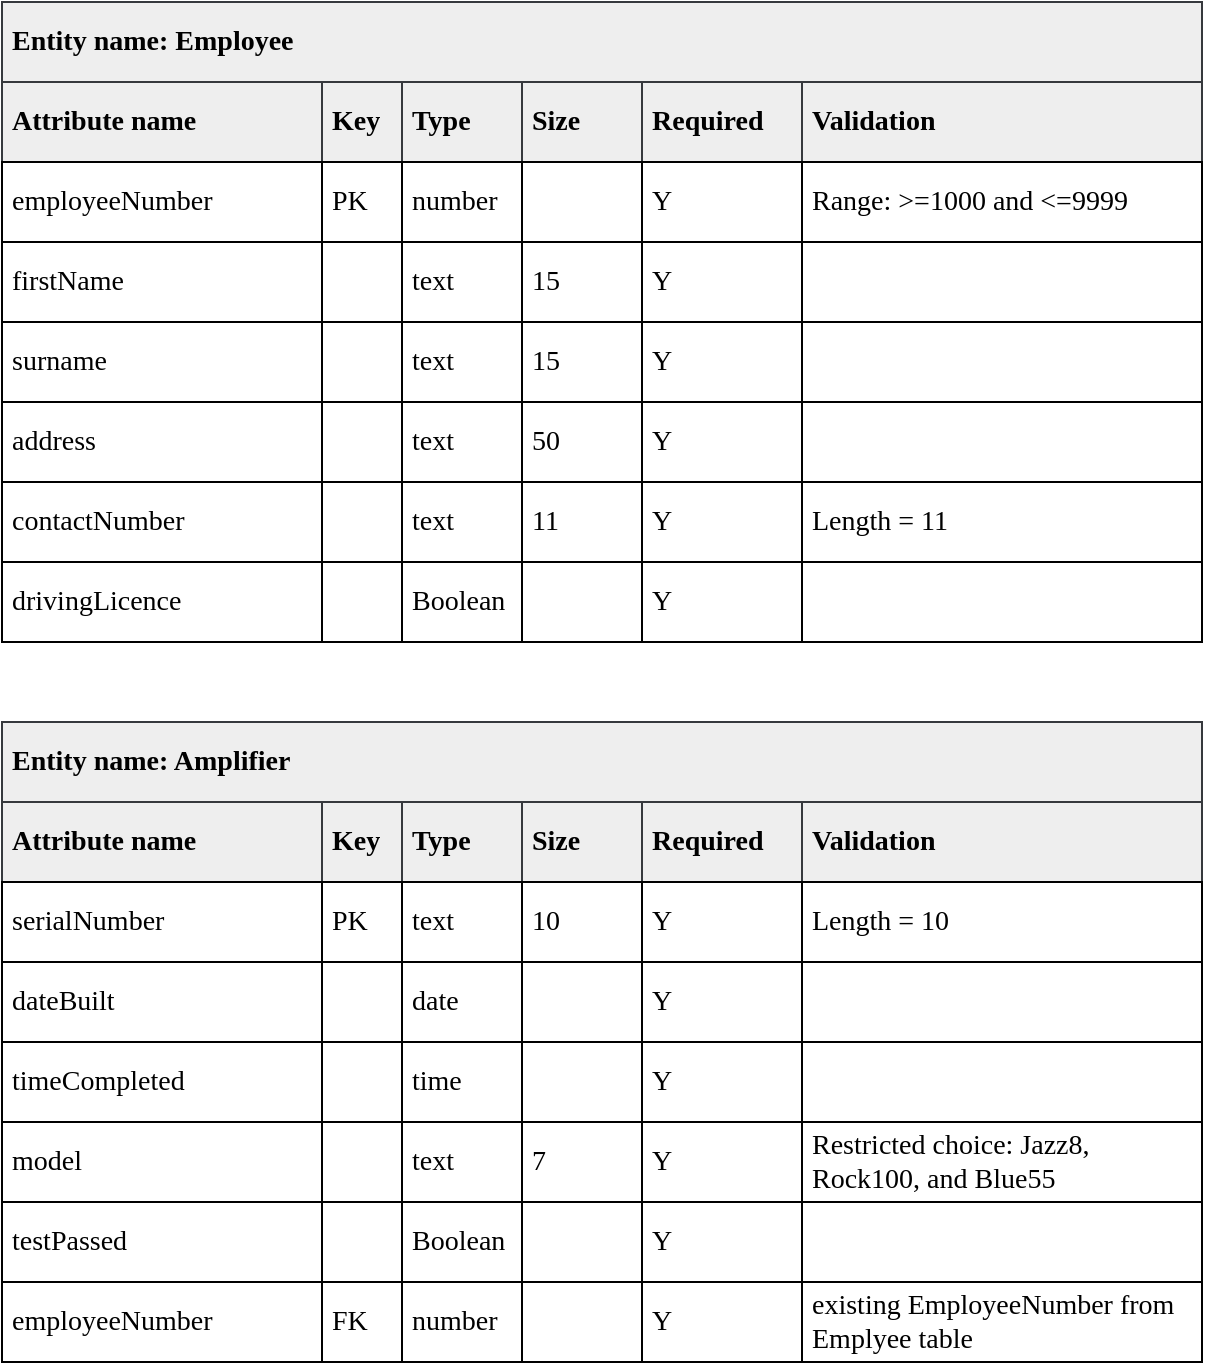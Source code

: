 <mxfile version="24.7.8">
  <diagram id="0Y_F3JKDtUvDiH00Rdu2" name="dd">
    <mxGraphModel dx="882" dy="677" grid="1" gridSize="10" guides="1" tooltips="1" connect="1" arrows="1" fold="1" page="1" pageScale="1" pageWidth="1169" pageHeight="827" math="0" shadow="0">
      <root>
        <mxCell id="LSCPXoOIDMUUCBiLSQv5-0" />
        <mxCell id="LSCPXoOIDMUUCBiLSQv5-1" parent="LSCPXoOIDMUUCBiLSQv5-0" />
        <mxCell id="LSCPXoOIDMUUCBiLSQv5-2" value="Entity&amp;nbsp;name: Employee" style="rounded=0;whiteSpace=wrap;html=1;align=left;fontFamily=Trebuchet MS;fontStyle=1;fontSize=14;fillColor=#eeeeee;strokeColor=#36393d;spacing=5;" parent="LSCPXoOIDMUUCBiLSQv5-1" vertex="1">
          <mxGeometry x="240" y="40" width="600" height="40" as="geometry" />
        </mxCell>
        <mxCell id="LSCPXoOIDMUUCBiLSQv5-3" value="Attribute name" style="rounded=0;whiteSpace=wrap;html=1;align=left;fontStyle=1;fontFamily=Trebuchet MS;fontSize=14;fillColor=#eeeeee;strokeColor=#36393d;spacing=5;" parent="LSCPXoOIDMUUCBiLSQv5-1" vertex="1">
          <mxGeometry x="240" y="80" width="160" height="40" as="geometry" />
        </mxCell>
        <mxCell id="LSCPXoOIDMUUCBiLSQv5-4" value="employeeNumber" style="rounded=0;whiteSpace=wrap;html=1;align=left;fontFamily=Trebuchet MS;fontSize=14;spacing=5;" parent="LSCPXoOIDMUUCBiLSQv5-1" vertex="1">
          <mxGeometry x="240" y="120" width="160" height="40" as="geometry" />
        </mxCell>
        <mxCell id="LSCPXoOIDMUUCBiLSQv5-5" value="firstName" style="rounded=0;whiteSpace=wrap;html=1;align=left;fontFamily=Trebuchet MS;fontSize=14;spacing=5;" parent="LSCPXoOIDMUUCBiLSQv5-1" vertex="1">
          <mxGeometry x="240" y="160" width="160" height="40" as="geometry" />
        </mxCell>
        <mxCell id="LSCPXoOIDMUUCBiLSQv5-6" value="address" style="rounded=0;whiteSpace=wrap;html=1;align=left;fontFamily=Trebuchet MS;fontSize=14;spacing=5;" parent="LSCPXoOIDMUUCBiLSQv5-1" vertex="1">
          <mxGeometry x="240" y="240" width="160" height="40" as="geometry" />
        </mxCell>
        <mxCell id="LSCPXoOIDMUUCBiLSQv5-7" value="contactNumber" style="rounded=0;whiteSpace=wrap;html=1;align=left;fontFamily=Trebuchet MS;fontSize=14;spacing=5;" parent="LSCPXoOIDMUUCBiLSQv5-1" vertex="1">
          <mxGeometry x="240" y="280" width="160" height="40" as="geometry" />
        </mxCell>
        <mxCell id="LSCPXoOIDMUUCBiLSQv5-8" value="Key&lt;br style=&quot;font-size: 14px;&quot;&gt;" style="rounded=0;whiteSpace=wrap;html=1;align=left;fontStyle=1;fontFamily=Trebuchet MS;fontSize=14;fillColor=#eeeeee;strokeColor=#36393d;spacing=5;" parent="LSCPXoOIDMUUCBiLSQv5-1" vertex="1">
          <mxGeometry x="400" y="80" width="40" height="40" as="geometry" />
        </mxCell>
        <mxCell id="LSCPXoOIDMUUCBiLSQv5-9" value="PK" style="rounded=0;whiteSpace=wrap;html=1;align=left;fontStyle=0;fontFamily=Trebuchet MS;fontSize=14;spacing=5;" parent="LSCPXoOIDMUUCBiLSQv5-1" vertex="1">
          <mxGeometry x="400" y="120" width="40" height="40" as="geometry" />
        </mxCell>
        <mxCell id="LSCPXoOIDMUUCBiLSQv5-10" value="" style="rounded=0;whiteSpace=wrap;html=1;align=left;fontStyle=0;fontFamily=Trebuchet MS;fontSize=14;spacing=5;" parent="LSCPXoOIDMUUCBiLSQv5-1" vertex="1">
          <mxGeometry x="400" y="160" width="40" height="40" as="geometry" />
        </mxCell>
        <mxCell id="LSCPXoOIDMUUCBiLSQv5-11" value="" style="rounded=0;whiteSpace=wrap;html=1;align=left;fontStyle=0;fontFamily=Trebuchet MS;fontSize=14;spacing=5;" parent="LSCPXoOIDMUUCBiLSQv5-1" vertex="1">
          <mxGeometry x="400" y="240" width="40" height="40" as="geometry" />
        </mxCell>
        <mxCell id="LSCPXoOIDMUUCBiLSQv5-12" value="" style="rounded=0;whiteSpace=wrap;html=1;align=left;fontStyle=0;fontFamily=Trebuchet MS;fontSize=14;spacing=5;" parent="LSCPXoOIDMUUCBiLSQv5-1" vertex="1">
          <mxGeometry x="400" y="280" width="40" height="40" as="geometry" />
        </mxCell>
        <mxCell id="LSCPXoOIDMUUCBiLSQv5-13" value="Type" style="rounded=0;whiteSpace=wrap;html=1;align=left;fontStyle=1;fontFamily=Trebuchet MS;fontSize=14;fillColor=#eeeeee;strokeColor=#36393d;spacing=5;" parent="LSCPXoOIDMUUCBiLSQv5-1" vertex="1">
          <mxGeometry x="440" y="80" width="60" height="40" as="geometry" />
        </mxCell>
        <mxCell id="LSCPXoOIDMUUCBiLSQv5-14" value="number" style="rounded=0;whiteSpace=wrap;html=1;align=left;fontStyle=0;fontFamily=Trebuchet MS;fontSize=14;spacing=5;" parent="LSCPXoOIDMUUCBiLSQv5-1" vertex="1">
          <mxGeometry x="440" y="120" width="60" height="40" as="geometry" />
        </mxCell>
        <mxCell id="LSCPXoOIDMUUCBiLSQv5-15" value="text" style="rounded=0;whiteSpace=wrap;html=1;align=left;fontStyle=0;fontFamily=Trebuchet MS;fontSize=14;spacing=5;" parent="LSCPXoOIDMUUCBiLSQv5-1" vertex="1">
          <mxGeometry x="440" y="160" width="60" height="40" as="geometry" />
        </mxCell>
        <mxCell id="LSCPXoOIDMUUCBiLSQv5-16" value="text" style="rounded=0;whiteSpace=wrap;html=1;align=left;fontStyle=0;fontFamily=Trebuchet MS;fontSize=14;spacing=5;" parent="LSCPXoOIDMUUCBiLSQv5-1" vertex="1">
          <mxGeometry x="440" y="240" width="60" height="40" as="geometry" />
        </mxCell>
        <mxCell id="LSCPXoOIDMUUCBiLSQv5-17" value="text" style="rounded=0;whiteSpace=wrap;html=1;align=left;fontStyle=0;fontFamily=Trebuchet MS;fontSize=14;spacing=5;" parent="LSCPXoOIDMUUCBiLSQv5-1" vertex="1">
          <mxGeometry x="440" y="280" width="60" height="40" as="geometry" />
        </mxCell>
        <mxCell id="LSCPXoOIDMUUCBiLSQv5-18" value="Size" style="rounded=0;whiteSpace=wrap;html=1;align=left;fontStyle=1;fontFamily=Trebuchet MS;fontSize=14;fillColor=#eeeeee;strokeColor=#36393d;spacing=5;" parent="LSCPXoOIDMUUCBiLSQv5-1" vertex="1">
          <mxGeometry x="500" y="80" width="60" height="40" as="geometry" />
        </mxCell>
        <mxCell id="LSCPXoOIDMUUCBiLSQv5-19" value="" style="rounded=0;whiteSpace=wrap;html=1;align=left;fontStyle=0;fontFamily=Trebuchet MS;fontSize=14;spacing=5;" parent="LSCPXoOIDMUUCBiLSQv5-1" vertex="1">
          <mxGeometry x="500" y="120" width="60" height="40" as="geometry" />
        </mxCell>
        <mxCell id="LSCPXoOIDMUUCBiLSQv5-20" value="15" style="rounded=0;whiteSpace=wrap;html=1;align=left;fontStyle=0;fontFamily=Trebuchet MS;fontSize=14;spacing=5;" parent="LSCPXoOIDMUUCBiLSQv5-1" vertex="1">
          <mxGeometry x="500" y="160" width="60" height="40" as="geometry" />
        </mxCell>
        <mxCell id="LSCPXoOIDMUUCBiLSQv5-21" value="50" style="rounded=0;whiteSpace=wrap;html=1;align=left;fontStyle=0;fontFamily=Trebuchet MS;fontSize=14;spacing=5;" parent="LSCPXoOIDMUUCBiLSQv5-1" vertex="1">
          <mxGeometry x="500" y="240" width="60" height="40" as="geometry" />
        </mxCell>
        <mxCell id="LSCPXoOIDMUUCBiLSQv5-22" value="11" style="rounded=0;whiteSpace=wrap;html=1;align=left;fontStyle=0;fontFamily=Trebuchet MS;fontSize=14;spacing=5;" parent="LSCPXoOIDMUUCBiLSQv5-1" vertex="1">
          <mxGeometry x="500" y="280" width="60" height="40" as="geometry" />
        </mxCell>
        <mxCell id="LSCPXoOIDMUUCBiLSQv5-23" value="Required" style="rounded=0;whiteSpace=wrap;html=1;align=left;fontStyle=1;fontFamily=Trebuchet MS;fontSize=14;fillColor=#eeeeee;strokeColor=#36393d;spacing=5;" parent="LSCPXoOIDMUUCBiLSQv5-1" vertex="1">
          <mxGeometry x="560" y="80" width="80" height="40" as="geometry" />
        </mxCell>
        <mxCell id="LSCPXoOIDMUUCBiLSQv5-24" value="Y" style="rounded=0;whiteSpace=wrap;html=1;align=left;fontStyle=0;fontFamily=Trebuchet MS;fontSize=14;spacing=5;" parent="LSCPXoOIDMUUCBiLSQv5-1" vertex="1">
          <mxGeometry x="560" y="280" width="80" height="40" as="geometry" />
        </mxCell>
        <mxCell id="LSCPXoOIDMUUCBiLSQv5-25" value="Y" style="rounded=0;whiteSpace=wrap;html=1;align=left;fontStyle=0;fontFamily=Trebuchet MS;fontSize=14;spacing=5;" parent="LSCPXoOIDMUUCBiLSQv5-1" vertex="1">
          <mxGeometry x="560" y="120" width="80" height="40" as="geometry" />
        </mxCell>
        <mxCell id="LSCPXoOIDMUUCBiLSQv5-26" value="Y" style="rounded=0;whiteSpace=wrap;html=1;align=left;fontStyle=0;fontFamily=Trebuchet MS;fontSize=14;spacing=5;" parent="LSCPXoOIDMUUCBiLSQv5-1" vertex="1">
          <mxGeometry x="560" y="160" width="80" height="40" as="geometry" />
        </mxCell>
        <mxCell id="LSCPXoOIDMUUCBiLSQv5-27" value="Y" style="rounded=0;whiteSpace=wrap;html=1;align=left;fontStyle=0;fontFamily=Trebuchet MS;fontSize=14;spacing=5;" parent="LSCPXoOIDMUUCBiLSQv5-1" vertex="1">
          <mxGeometry x="560" y="240" width="80" height="40" as="geometry" />
        </mxCell>
        <mxCell id="LSCPXoOIDMUUCBiLSQv5-28" value="Validation" style="rounded=0;whiteSpace=wrap;html=1;align=left;fontStyle=1;fontFamily=Trebuchet MS;fontSize=14;fillColor=#eeeeee;strokeColor=#36393d;spacing=5;" parent="LSCPXoOIDMUUCBiLSQv5-1" vertex="1">
          <mxGeometry x="640" y="80" width="200" height="40" as="geometry" />
        </mxCell>
        <mxCell id="LSCPXoOIDMUUCBiLSQv5-29" value="&lt;span&gt;Range: &amp;gt;=1000 and &amp;lt;=9999&lt;/span&gt;" style="rounded=0;whiteSpace=wrap;html=1;align=left;fontStyle=0;fontFamily=Trebuchet MS;fontSize=14;spacing=5;" parent="LSCPXoOIDMUUCBiLSQv5-1" vertex="1">
          <mxGeometry x="640" y="120" width="200" height="40" as="geometry" />
        </mxCell>
        <mxCell id="LSCPXoOIDMUUCBiLSQv5-30" value="" style="rounded=0;whiteSpace=wrap;html=1;align=left;fontStyle=0;fontFamily=Trebuchet MS;fontSize=14;spacing=5;" parent="LSCPXoOIDMUUCBiLSQv5-1" vertex="1">
          <mxGeometry x="640" y="160" width="200" height="40" as="geometry" />
        </mxCell>
        <mxCell id="LSCPXoOIDMUUCBiLSQv5-31" value="" style="rounded=0;whiteSpace=wrap;html=1;align=left;fontStyle=0;fontFamily=Trebuchet MS;fontSize=14;spacing=5;" parent="LSCPXoOIDMUUCBiLSQv5-1" vertex="1">
          <mxGeometry x="640" y="240" width="200" height="40" as="geometry" />
        </mxCell>
        <mxCell id="LSCPXoOIDMUUCBiLSQv5-32" value="&lt;span&gt;Length = 11&lt;/span&gt;" style="rounded=0;whiteSpace=wrap;html=1;align=left;fontStyle=0;fontFamily=Trebuchet MS;fontSize=14;spacing=5;" parent="LSCPXoOIDMUUCBiLSQv5-1" vertex="1">
          <mxGeometry x="640" y="280" width="200" height="40" as="geometry" />
        </mxCell>
        <mxCell id="LSCPXoOIDMUUCBiLSQv5-33" value="Entity&amp;nbsp;name: Amplifier" style="rounded=0;whiteSpace=wrap;html=1;align=left;fontFamily=Trebuchet MS;fontStyle=1;fontSize=14;fillColor=#eeeeee;strokeColor=#36393d;spacing=5;" parent="LSCPXoOIDMUUCBiLSQv5-1" vertex="1">
          <mxGeometry x="240" y="400" width="600" height="40" as="geometry" />
        </mxCell>
        <mxCell id="LSCPXoOIDMUUCBiLSQv5-34" value="Attribute name" style="rounded=0;whiteSpace=wrap;html=1;align=left;fontStyle=1;fontFamily=Trebuchet MS;fontSize=14;fillColor=#eeeeee;strokeColor=#36393d;spacing=5;" parent="LSCPXoOIDMUUCBiLSQv5-1" vertex="1">
          <mxGeometry x="240" y="440" width="160" height="40" as="geometry" />
        </mxCell>
        <mxCell id="LSCPXoOIDMUUCBiLSQv5-35" value="serialNumber" style="rounded=0;whiteSpace=wrap;html=1;align=left;fontFamily=Trebuchet MS;fontSize=14;spacing=5;" parent="LSCPXoOIDMUUCBiLSQv5-1" vertex="1">
          <mxGeometry x="240" y="480" width="160" height="40" as="geometry" />
        </mxCell>
        <mxCell id="LSCPXoOIDMUUCBiLSQv5-36" value="dateBuilt" style="rounded=0;whiteSpace=wrap;html=1;align=left;fontFamily=Trebuchet MS;fontSize=14;spacing=5;" parent="LSCPXoOIDMUUCBiLSQv5-1" vertex="1">
          <mxGeometry x="240" y="520" width="160" height="40" as="geometry" />
        </mxCell>
        <mxCell id="LSCPXoOIDMUUCBiLSQv5-37" value="timeCompleted" style="rounded=0;whiteSpace=wrap;html=1;align=left;fontFamily=Trebuchet MS;fontSize=14;spacing=5;" parent="LSCPXoOIDMUUCBiLSQv5-1" vertex="1">
          <mxGeometry x="240" y="560" width="160" height="40" as="geometry" />
        </mxCell>
        <mxCell id="LSCPXoOIDMUUCBiLSQv5-38" value="model" style="rounded=0;whiteSpace=wrap;html=1;align=left;fontFamily=Trebuchet MS;fontSize=14;spacing=5;" parent="LSCPXoOIDMUUCBiLSQv5-1" vertex="1">
          <mxGeometry x="240" y="600" width="160" height="40" as="geometry" />
        </mxCell>
        <mxCell id="LSCPXoOIDMUUCBiLSQv5-39" value="Key&lt;br style=&quot;font-size: 14px;&quot;&gt;" style="rounded=0;whiteSpace=wrap;html=1;align=left;fontStyle=1;fontFamily=Trebuchet MS;fontSize=14;fillColor=#eeeeee;strokeColor=#36393d;spacing=5;" parent="LSCPXoOIDMUUCBiLSQv5-1" vertex="1">
          <mxGeometry x="400" y="440" width="40" height="40" as="geometry" />
        </mxCell>
        <mxCell id="LSCPXoOIDMUUCBiLSQv5-40" value="PK" style="rounded=0;whiteSpace=wrap;html=1;align=left;fontStyle=0;fontFamily=Trebuchet MS;fontSize=14;spacing=5;" parent="LSCPXoOIDMUUCBiLSQv5-1" vertex="1">
          <mxGeometry x="400" y="480" width="40" height="40" as="geometry" />
        </mxCell>
        <mxCell id="LSCPXoOIDMUUCBiLSQv5-41" value="" style="rounded=0;whiteSpace=wrap;html=1;align=left;fontStyle=0;fontFamily=Trebuchet MS;fontSize=14;spacing=5;" parent="LSCPXoOIDMUUCBiLSQv5-1" vertex="1">
          <mxGeometry x="400" y="520" width="40" height="40" as="geometry" />
        </mxCell>
        <mxCell id="LSCPXoOIDMUUCBiLSQv5-42" value="" style="rounded=0;whiteSpace=wrap;html=1;align=left;fontStyle=0;fontFamily=Trebuchet MS;fontSize=14;spacing=5;" parent="LSCPXoOIDMUUCBiLSQv5-1" vertex="1">
          <mxGeometry x="400" y="560" width="40" height="40" as="geometry" />
        </mxCell>
        <mxCell id="LSCPXoOIDMUUCBiLSQv5-43" value="" style="rounded=0;whiteSpace=wrap;html=1;align=left;fontStyle=0;fontFamily=Trebuchet MS;fontSize=14;spacing=5;" parent="LSCPXoOIDMUUCBiLSQv5-1" vertex="1">
          <mxGeometry x="400" y="600" width="40" height="40" as="geometry" />
        </mxCell>
        <mxCell id="LSCPXoOIDMUUCBiLSQv5-44" value="Type" style="rounded=0;whiteSpace=wrap;html=1;align=left;fontStyle=1;fontFamily=Trebuchet MS;fontSize=14;fillColor=#eeeeee;strokeColor=#36393d;spacing=5;" parent="LSCPXoOIDMUUCBiLSQv5-1" vertex="1">
          <mxGeometry x="440" y="440" width="60" height="40" as="geometry" />
        </mxCell>
        <mxCell id="LSCPXoOIDMUUCBiLSQv5-45" value="text" style="rounded=0;whiteSpace=wrap;html=1;align=left;fontStyle=0;fontFamily=Trebuchet MS;fontSize=14;spacing=5;" parent="LSCPXoOIDMUUCBiLSQv5-1" vertex="1">
          <mxGeometry x="440" y="480" width="60" height="40" as="geometry" />
        </mxCell>
        <mxCell id="LSCPXoOIDMUUCBiLSQv5-46" value="date" style="rounded=0;whiteSpace=wrap;html=1;align=left;fontStyle=0;fontFamily=Trebuchet MS;fontSize=14;spacing=5;" parent="LSCPXoOIDMUUCBiLSQv5-1" vertex="1">
          <mxGeometry x="440" y="520" width="60" height="40" as="geometry" />
        </mxCell>
        <mxCell id="LSCPXoOIDMUUCBiLSQv5-47" value="time" style="rounded=0;whiteSpace=wrap;html=1;align=left;fontStyle=0;fontFamily=Trebuchet MS;fontSize=14;spacing=5;" parent="LSCPXoOIDMUUCBiLSQv5-1" vertex="1">
          <mxGeometry x="440" y="560" width="60" height="40" as="geometry" />
        </mxCell>
        <mxCell id="LSCPXoOIDMUUCBiLSQv5-48" value="text" style="rounded=0;whiteSpace=wrap;html=1;align=left;fontStyle=0;fontFamily=Trebuchet MS;fontSize=14;spacing=5;" parent="LSCPXoOIDMUUCBiLSQv5-1" vertex="1">
          <mxGeometry x="440" y="600" width="60" height="40" as="geometry" />
        </mxCell>
        <mxCell id="LSCPXoOIDMUUCBiLSQv5-49" value="Size" style="rounded=0;whiteSpace=wrap;html=1;align=left;fontStyle=1;fontFamily=Trebuchet MS;fontSize=14;fillColor=#eeeeee;strokeColor=#36393d;spacing=5;" parent="LSCPXoOIDMUUCBiLSQv5-1" vertex="1">
          <mxGeometry x="500" y="440" width="60" height="40" as="geometry" />
        </mxCell>
        <mxCell id="LSCPXoOIDMUUCBiLSQv5-50" value="10" style="rounded=0;whiteSpace=wrap;html=1;align=left;fontStyle=0;fontFamily=Trebuchet MS;fontSize=14;spacing=5;" parent="LSCPXoOIDMUUCBiLSQv5-1" vertex="1">
          <mxGeometry x="500" y="480" width="60" height="40" as="geometry" />
        </mxCell>
        <mxCell id="LSCPXoOIDMUUCBiLSQv5-51" value="" style="rounded=0;whiteSpace=wrap;html=1;align=left;fontStyle=0;fontFamily=Trebuchet MS;fontSize=14;spacing=5;" parent="LSCPXoOIDMUUCBiLSQv5-1" vertex="1">
          <mxGeometry x="500" y="520" width="60" height="40" as="geometry" />
        </mxCell>
        <mxCell id="LSCPXoOIDMUUCBiLSQv5-52" value="" style="rounded=0;whiteSpace=wrap;html=1;align=left;fontStyle=0;fontFamily=Trebuchet MS;fontSize=14;spacing=5;" parent="LSCPXoOIDMUUCBiLSQv5-1" vertex="1">
          <mxGeometry x="500" y="560" width="60" height="40" as="geometry" />
        </mxCell>
        <mxCell id="LSCPXoOIDMUUCBiLSQv5-53" value="7" style="rounded=0;whiteSpace=wrap;html=1;align=left;fontStyle=0;fontFamily=Trebuchet MS;fontSize=14;spacing=5;" parent="LSCPXoOIDMUUCBiLSQv5-1" vertex="1">
          <mxGeometry x="500" y="600" width="60" height="40" as="geometry" />
        </mxCell>
        <mxCell id="LSCPXoOIDMUUCBiLSQv5-54" value="Required" style="rounded=0;whiteSpace=wrap;html=1;align=left;fontStyle=1;fontFamily=Trebuchet MS;fontSize=14;fillColor=#eeeeee;strokeColor=#36393d;spacing=5;" parent="LSCPXoOIDMUUCBiLSQv5-1" vertex="1">
          <mxGeometry x="560" y="440" width="80" height="40" as="geometry" />
        </mxCell>
        <mxCell id="LSCPXoOIDMUUCBiLSQv5-55" value="Y" style="rounded=0;whiteSpace=wrap;html=1;align=left;fontStyle=0;fontFamily=Trebuchet MS;fontSize=14;spacing=5;" parent="LSCPXoOIDMUUCBiLSQv5-1" vertex="1">
          <mxGeometry x="560" y="600" width="80" height="40" as="geometry" />
        </mxCell>
        <mxCell id="LSCPXoOIDMUUCBiLSQv5-56" value="Y" style="rounded=0;whiteSpace=wrap;html=1;align=left;fontStyle=0;fontFamily=Trebuchet MS;fontSize=14;spacing=5;" parent="LSCPXoOIDMUUCBiLSQv5-1" vertex="1">
          <mxGeometry x="560" y="480" width="80" height="40" as="geometry" />
        </mxCell>
        <mxCell id="LSCPXoOIDMUUCBiLSQv5-57" value="Y" style="rounded=0;whiteSpace=wrap;html=1;align=left;fontStyle=0;fontFamily=Trebuchet MS;fontSize=14;spacing=5;" parent="LSCPXoOIDMUUCBiLSQv5-1" vertex="1">
          <mxGeometry x="560" y="520" width="80" height="40" as="geometry" />
        </mxCell>
        <mxCell id="LSCPXoOIDMUUCBiLSQv5-58" value="Y" style="rounded=0;whiteSpace=wrap;html=1;align=left;fontStyle=0;fontFamily=Trebuchet MS;fontSize=14;spacing=5;" parent="LSCPXoOIDMUUCBiLSQv5-1" vertex="1">
          <mxGeometry x="560" y="560" width="80" height="40" as="geometry" />
        </mxCell>
        <mxCell id="LSCPXoOIDMUUCBiLSQv5-59" value="Validation" style="rounded=0;whiteSpace=wrap;html=1;align=left;fontStyle=1;fontFamily=Trebuchet MS;fontSize=14;fillColor=#eeeeee;strokeColor=#36393d;spacing=5;" parent="LSCPXoOIDMUUCBiLSQv5-1" vertex="1">
          <mxGeometry x="640" y="440" width="200" height="40" as="geometry" />
        </mxCell>
        <mxCell id="LSCPXoOIDMUUCBiLSQv5-60" value="&lt;span&gt;Length = 10&lt;br&gt;&lt;/span&gt;" style="rounded=0;whiteSpace=wrap;html=1;align=left;fontStyle=0;fontFamily=Trebuchet MS;fontSize=14;spacing=5;" parent="LSCPXoOIDMUUCBiLSQv5-1" vertex="1">
          <mxGeometry x="640" y="480" width="200" height="40" as="geometry" />
        </mxCell>
        <mxCell id="LSCPXoOIDMUUCBiLSQv5-61" value="" style="rounded=0;whiteSpace=wrap;html=1;align=left;fontStyle=0;fontFamily=Trebuchet MS;fontSize=14;spacing=5;" parent="LSCPXoOIDMUUCBiLSQv5-1" vertex="1">
          <mxGeometry x="640" y="520" width="200" height="40" as="geometry" />
        </mxCell>
        <mxCell id="LSCPXoOIDMUUCBiLSQv5-62" value="" style="rounded=0;whiteSpace=wrap;html=1;align=left;fontStyle=0;fontFamily=Trebuchet MS;fontSize=14;spacing=5;" parent="LSCPXoOIDMUUCBiLSQv5-1" vertex="1">
          <mxGeometry x="640" y="560" width="200" height="40" as="geometry" />
        </mxCell>
        <mxCell id="LSCPXoOIDMUUCBiLSQv5-63" value="&lt;span&gt;Restricted choice: Jazz8, Rock100, and Blue55&lt;/span&gt;" style="rounded=0;whiteSpace=wrap;html=1;align=left;fontStyle=0;fontFamily=Trebuchet MS;fontSize=14;spacing=5;" parent="LSCPXoOIDMUUCBiLSQv5-1" vertex="1">
          <mxGeometry x="640" y="600" width="200" height="40" as="geometry" />
        </mxCell>
        <mxCell id="LSCPXoOIDMUUCBiLSQv5-64" value="surname" style="rounded=0;whiteSpace=wrap;html=1;align=left;fontFamily=Trebuchet MS;fontSize=14;spacing=5;" parent="LSCPXoOIDMUUCBiLSQv5-1" vertex="1">
          <mxGeometry x="240" y="200" width="160" height="40" as="geometry" />
        </mxCell>
        <mxCell id="LSCPXoOIDMUUCBiLSQv5-65" value="" style="rounded=0;whiteSpace=wrap;html=1;align=left;fontStyle=0;fontFamily=Trebuchet MS;fontSize=14;spacing=5;" parent="LSCPXoOIDMUUCBiLSQv5-1" vertex="1">
          <mxGeometry x="400" y="200" width="40" height="40" as="geometry" />
        </mxCell>
        <mxCell id="LSCPXoOIDMUUCBiLSQv5-66" value="text" style="rounded=0;whiteSpace=wrap;html=1;align=left;fontStyle=0;fontFamily=Trebuchet MS;fontSize=14;spacing=5;" parent="LSCPXoOIDMUUCBiLSQv5-1" vertex="1">
          <mxGeometry x="440" y="200" width="60" height="40" as="geometry" />
        </mxCell>
        <mxCell id="LSCPXoOIDMUUCBiLSQv5-67" value="15" style="rounded=0;whiteSpace=wrap;html=1;align=left;fontStyle=0;fontFamily=Trebuchet MS;fontSize=14;spacing=5;" parent="LSCPXoOIDMUUCBiLSQv5-1" vertex="1">
          <mxGeometry x="500" y="200" width="60" height="40" as="geometry" />
        </mxCell>
        <mxCell id="LSCPXoOIDMUUCBiLSQv5-68" value="Y" style="rounded=0;whiteSpace=wrap;html=1;align=left;fontStyle=0;fontFamily=Trebuchet MS;fontSize=14;spacing=5;" parent="LSCPXoOIDMUUCBiLSQv5-1" vertex="1">
          <mxGeometry x="560" y="200" width="80" height="40" as="geometry" />
        </mxCell>
        <mxCell id="LSCPXoOIDMUUCBiLSQv5-69" value="" style="rounded=0;whiteSpace=wrap;html=1;align=left;fontStyle=0;fontFamily=Trebuchet MS;fontSize=14;spacing=5;" parent="LSCPXoOIDMUUCBiLSQv5-1" vertex="1">
          <mxGeometry x="640" y="200" width="200" height="40" as="geometry" />
        </mxCell>
        <mxCell id="LSCPXoOIDMUUCBiLSQv5-70" value="testPassed" style="rounded=0;whiteSpace=wrap;html=1;align=left;fontFamily=Trebuchet MS;fontSize=14;spacing=5;" parent="LSCPXoOIDMUUCBiLSQv5-1" vertex="1">
          <mxGeometry x="240" y="640" width="160" height="40" as="geometry" />
        </mxCell>
        <mxCell id="LSCPXoOIDMUUCBiLSQv5-71" value="employeeNumber" style="rounded=0;whiteSpace=wrap;html=1;align=left;fontFamily=Trebuchet MS;fontSize=14;spacing=5;" parent="LSCPXoOIDMUUCBiLSQv5-1" vertex="1">
          <mxGeometry x="240" y="680" width="160" height="40" as="geometry" />
        </mxCell>
        <mxCell id="LSCPXoOIDMUUCBiLSQv5-72" value="" style="rounded=0;whiteSpace=wrap;html=1;align=left;fontStyle=0;fontFamily=Trebuchet MS;fontSize=14;spacing=5;" parent="LSCPXoOIDMUUCBiLSQv5-1" vertex="1">
          <mxGeometry x="400" y="640" width="40" height="40" as="geometry" />
        </mxCell>
        <mxCell id="LSCPXoOIDMUUCBiLSQv5-73" value="FK" style="rounded=0;whiteSpace=wrap;html=1;align=left;fontStyle=0;fontFamily=Trebuchet MS;fontSize=14;spacing=5;" parent="LSCPXoOIDMUUCBiLSQv5-1" vertex="1">
          <mxGeometry x="400" y="680" width="40" height="40" as="geometry" />
        </mxCell>
        <mxCell id="LSCPXoOIDMUUCBiLSQv5-74" value="Boolean" style="rounded=0;whiteSpace=wrap;html=1;align=left;fontStyle=0;fontFamily=Trebuchet MS;fontSize=14;spacing=5;" parent="LSCPXoOIDMUUCBiLSQv5-1" vertex="1">
          <mxGeometry x="440" y="640" width="60" height="40" as="geometry" />
        </mxCell>
        <mxCell id="LSCPXoOIDMUUCBiLSQv5-75" value="number" style="rounded=0;whiteSpace=wrap;html=1;align=left;fontStyle=0;fontFamily=Trebuchet MS;fontSize=14;spacing=5;" parent="LSCPXoOIDMUUCBiLSQv5-1" vertex="1">
          <mxGeometry x="440" y="680" width="60" height="40" as="geometry" />
        </mxCell>
        <mxCell id="LSCPXoOIDMUUCBiLSQv5-76" value="" style="rounded=0;whiteSpace=wrap;html=1;align=left;fontStyle=0;fontFamily=Trebuchet MS;fontSize=14;spacing=5;" parent="LSCPXoOIDMUUCBiLSQv5-1" vertex="1">
          <mxGeometry x="500" y="640" width="60" height="40" as="geometry" />
        </mxCell>
        <mxCell id="LSCPXoOIDMUUCBiLSQv5-77" value="" style="rounded=0;whiteSpace=wrap;html=1;align=left;fontStyle=0;fontFamily=Trebuchet MS;fontSize=14;spacing=5;" parent="LSCPXoOIDMUUCBiLSQv5-1" vertex="1">
          <mxGeometry x="500" y="680" width="60" height="40" as="geometry" />
        </mxCell>
        <mxCell id="LSCPXoOIDMUUCBiLSQv5-78" value="Y" style="rounded=0;whiteSpace=wrap;html=1;align=left;fontStyle=0;fontFamily=Trebuchet MS;fontSize=14;spacing=5;" parent="LSCPXoOIDMUUCBiLSQv5-1" vertex="1">
          <mxGeometry x="560" y="680" width="80" height="40" as="geometry" />
        </mxCell>
        <mxCell id="LSCPXoOIDMUUCBiLSQv5-79" value="Y" style="rounded=0;whiteSpace=wrap;html=1;align=left;fontStyle=0;fontFamily=Trebuchet MS;fontSize=14;spacing=5;" parent="LSCPXoOIDMUUCBiLSQv5-1" vertex="1">
          <mxGeometry x="560" y="640" width="80" height="40" as="geometry" />
        </mxCell>
        <mxCell id="LSCPXoOIDMUUCBiLSQv5-80" value="" style="rounded=0;whiteSpace=wrap;html=1;align=left;fontStyle=0;fontFamily=Trebuchet MS;fontSize=14;spacing=5;" parent="LSCPXoOIDMUUCBiLSQv5-1" vertex="1">
          <mxGeometry x="640" y="640" width="200" height="40" as="geometry" />
        </mxCell>
        <mxCell id="LSCPXoOIDMUUCBiLSQv5-81" value="existing EmployeeNumber from Emplyee table" style="rounded=0;whiteSpace=wrap;html=1;align=left;fontStyle=0;fontFamily=Trebuchet MS;fontSize=14;spacing=5;" parent="LSCPXoOIDMUUCBiLSQv5-1" vertex="1">
          <mxGeometry x="640" y="680" width="200" height="40" as="geometry" />
        </mxCell>
        <mxCell id="LSCPXoOIDMUUCBiLSQv5-82" value="drivingLicence" style="rounded=0;whiteSpace=wrap;html=1;align=left;fontFamily=Trebuchet MS;fontSize=14;spacing=5;" parent="LSCPXoOIDMUUCBiLSQv5-1" vertex="1">
          <mxGeometry x="240" y="320" width="160" height="40" as="geometry" />
        </mxCell>
        <mxCell id="LSCPXoOIDMUUCBiLSQv5-83" value="" style="rounded=0;whiteSpace=wrap;html=1;align=left;fontStyle=0;fontFamily=Trebuchet MS;fontSize=14;spacing=5;" parent="LSCPXoOIDMUUCBiLSQv5-1" vertex="1">
          <mxGeometry x="400" y="320" width="40" height="40" as="geometry" />
        </mxCell>
        <mxCell id="LSCPXoOIDMUUCBiLSQv5-84" value="Boolean" style="rounded=0;whiteSpace=wrap;html=1;align=left;fontStyle=0;fontFamily=Trebuchet MS;fontSize=14;spacing=5;" parent="LSCPXoOIDMUUCBiLSQv5-1" vertex="1">
          <mxGeometry x="440" y="320" width="60" height="40" as="geometry" />
        </mxCell>
        <mxCell id="LSCPXoOIDMUUCBiLSQv5-85" value="" style="rounded=0;whiteSpace=wrap;html=1;align=left;fontStyle=0;fontFamily=Trebuchet MS;fontSize=14;spacing=5;" parent="LSCPXoOIDMUUCBiLSQv5-1" vertex="1">
          <mxGeometry x="500" y="320" width="60" height="40" as="geometry" />
        </mxCell>
        <mxCell id="LSCPXoOIDMUUCBiLSQv5-86" value="Y" style="rounded=0;whiteSpace=wrap;html=1;align=left;fontStyle=0;fontFamily=Trebuchet MS;fontSize=14;spacing=5;" parent="LSCPXoOIDMUUCBiLSQv5-1" vertex="1">
          <mxGeometry x="560" y="320" width="80" height="40" as="geometry" />
        </mxCell>
        <mxCell id="LSCPXoOIDMUUCBiLSQv5-87" value="" style="rounded=0;whiteSpace=wrap;html=1;align=left;fontStyle=0;fontFamily=Trebuchet MS;fontSize=14;spacing=5;" parent="LSCPXoOIDMUUCBiLSQv5-1" vertex="1">
          <mxGeometry x="640" y="320" width="200" height="40" as="geometry" />
        </mxCell>
      </root>
    </mxGraphModel>
  </diagram>
</mxfile>
